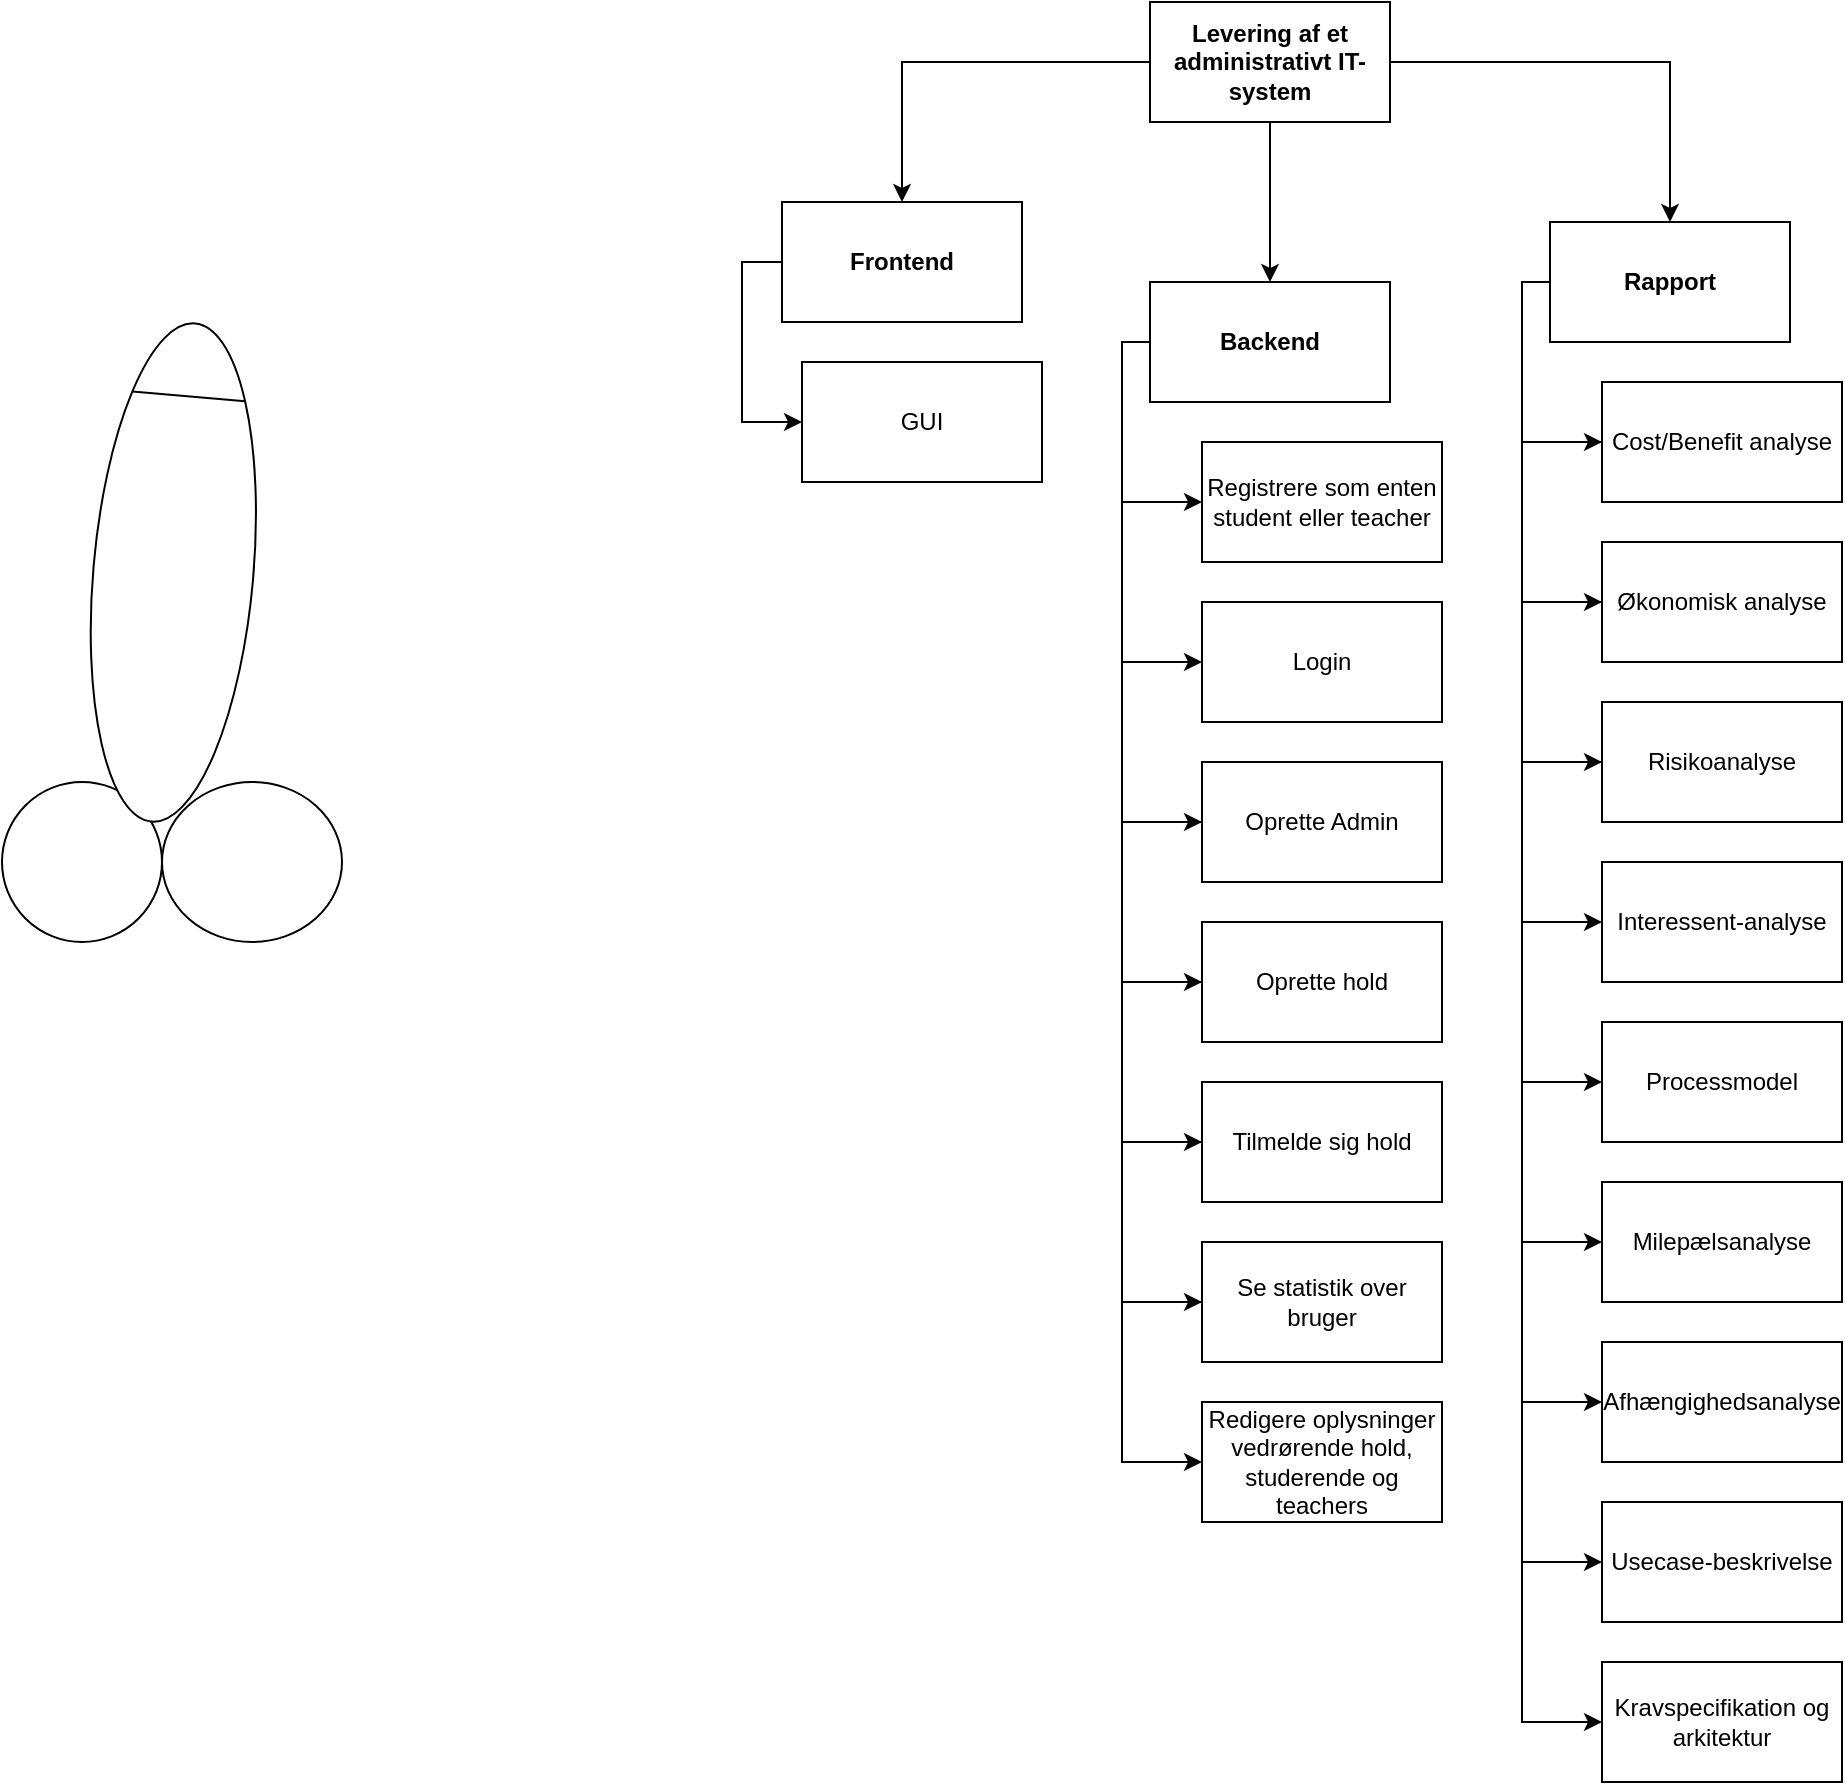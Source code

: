 <mxfile version="12.7.7" type="github">
  <diagram id="3AZzIE220VFOiJiIbyjP" name="Page-1">
    <mxGraphModel dx="2500" dy="934" grid="1" gridSize="10" guides="1" tooltips="1" connect="1" arrows="1" fold="1" page="1" pageScale="1" pageWidth="827" pageHeight="1169" math="0" shadow="0">
      <root>
        <mxCell id="0" />
        <mxCell id="1" parent="0" />
        <mxCell id="Jk5qHnKGdOJ1nb1w-nt2-3" value="" style="edgeStyle=orthogonalEdgeStyle;rounded=0;orthogonalLoop=1;jettySize=auto;html=1;" parent="1" source="Jk5qHnKGdOJ1nb1w-nt2-1" target="Jk5qHnKGdOJ1nb1w-nt2-2" edge="1">
          <mxGeometry relative="1" as="geometry" />
        </mxCell>
        <mxCell id="Jk5qHnKGdOJ1nb1w-nt2-5" value="" style="edgeStyle=orthogonalEdgeStyle;rounded=0;orthogonalLoop=1;jettySize=auto;html=1;" parent="1" source="Jk5qHnKGdOJ1nb1w-nt2-1" target="Jk5qHnKGdOJ1nb1w-nt2-4" edge="1">
          <mxGeometry relative="1" as="geometry" />
        </mxCell>
        <mxCell id="Jk5qHnKGdOJ1nb1w-nt2-7" value="" style="edgeStyle=orthogonalEdgeStyle;rounded=0;orthogonalLoop=1;jettySize=auto;html=1;" parent="1" source="Jk5qHnKGdOJ1nb1w-nt2-1" target="Jk5qHnKGdOJ1nb1w-nt2-6" edge="1">
          <mxGeometry relative="1" as="geometry" />
        </mxCell>
        <mxCell id="Jk5qHnKGdOJ1nb1w-nt2-1" value="&lt;b&gt;Levering af et administrativt IT-system&lt;/b&gt;" style="rounded=0;whiteSpace=wrap;html=1;" parent="1" vertex="1">
          <mxGeometry x="294" y="40" width="120" height="60" as="geometry" />
        </mxCell>
        <mxCell id="Ops0DvnB60AxqXnKlPGb-2" value="" style="edgeStyle=orthogonalEdgeStyle;rounded=0;orthogonalLoop=1;jettySize=auto;html=1;" parent="1" source="Jk5qHnKGdOJ1nb1w-nt2-6" target="Ops0DvnB60AxqXnKlPGb-1" edge="1">
          <mxGeometry relative="1" as="geometry">
            <Array as="points">
              <mxPoint x="480" y="180" />
              <mxPoint x="480" y="260" />
            </Array>
          </mxGeometry>
        </mxCell>
        <mxCell id="2z4ijSv8l3djSHBPxvHV-10" value="" style="edgeStyle=orthogonalEdgeStyle;rounded=0;orthogonalLoop=1;jettySize=auto;html=1;entryX=0;entryY=0.5;entryDx=0;entryDy=0;" edge="1" parent="1" source="Jk5qHnKGdOJ1nb1w-nt2-6" target="2z4ijSv8l3djSHBPxvHV-12">
          <mxGeometry relative="1" as="geometry">
            <mxPoint x="510" y="670" as="targetPoint" />
            <Array as="points">
              <mxPoint x="480" y="180" />
              <mxPoint x="480" y="660" />
            </Array>
          </mxGeometry>
        </mxCell>
        <mxCell id="Jk5qHnKGdOJ1nb1w-nt2-6" value="&lt;b&gt;Rapport&lt;/b&gt;" style="rounded=0;whiteSpace=wrap;html=1;" parent="1" vertex="1">
          <mxGeometry x="494" y="150" width="120" height="60" as="geometry" />
        </mxCell>
        <mxCell id="Ops0DvnB60AxqXnKlPGb-4" value="" style="edgeStyle=orthogonalEdgeStyle;rounded=0;orthogonalLoop=1;jettySize=auto;html=1;" parent="1" source="Ops0DvnB60AxqXnKlPGb-1" target="Ops0DvnB60AxqXnKlPGb-3" edge="1">
          <mxGeometry relative="1" as="geometry">
            <Array as="points">
              <mxPoint x="480" y="260" />
              <mxPoint x="480" y="340" />
            </Array>
          </mxGeometry>
        </mxCell>
        <mxCell id="Ops0DvnB60AxqXnKlPGb-1" value="Cost/Benefit analyse" style="rounded=0;whiteSpace=wrap;html=1;" parent="1" vertex="1">
          <mxGeometry x="520" y="230" width="120" height="60" as="geometry" />
        </mxCell>
        <mxCell id="Ops0DvnB60AxqXnKlPGb-6" value="" style="edgeStyle=orthogonalEdgeStyle;rounded=0;orthogonalLoop=1;jettySize=auto;html=1;" parent="1" source="Ops0DvnB60AxqXnKlPGb-3" target="Ops0DvnB60AxqXnKlPGb-5" edge="1">
          <mxGeometry relative="1" as="geometry">
            <Array as="points">
              <mxPoint x="480" y="340" />
              <mxPoint x="480" y="420" />
            </Array>
          </mxGeometry>
        </mxCell>
        <mxCell id="Ops0DvnB60AxqXnKlPGb-3" value="Økonomisk analyse" style="rounded=0;whiteSpace=wrap;html=1;" parent="1" vertex="1">
          <mxGeometry x="520" y="310" width="120" height="60" as="geometry" />
        </mxCell>
        <mxCell id="Ops0DvnB60AxqXnKlPGb-8" value="" style="edgeStyle=orthogonalEdgeStyle;rounded=0;orthogonalLoop=1;jettySize=auto;html=1;entryX=0;entryY=0.5;entryDx=0;entryDy=0;" parent="1" source="Ops0DvnB60AxqXnKlPGb-5" target="Ops0DvnB60AxqXnKlPGb-7" edge="1">
          <mxGeometry relative="1" as="geometry">
            <Array as="points">
              <mxPoint x="480" y="420" />
              <mxPoint x="480" y="500" />
            </Array>
          </mxGeometry>
        </mxCell>
        <mxCell id="Ops0DvnB60AxqXnKlPGb-5" value="Risikoanalyse" style="rounded=0;whiteSpace=wrap;html=1;" parent="1" vertex="1">
          <mxGeometry x="520" y="390" width="120" height="60" as="geometry" />
        </mxCell>
        <mxCell id="Ops0DvnB60AxqXnKlPGb-10" value="" style="edgeStyle=orthogonalEdgeStyle;rounded=0;orthogonalLoop=1;jettySize=auto;html=1;" parent="1" target="Ops0DvnB60AxqXnKlPGb-9" edge="1">
          <mxGeometry relative="1" as="geometry">
            <Array as="points">
              <mxPoint x="480" y="580" />
            </Array>
            <mxPoint x="480" y="500" as="sourcePoint" />
          </mxGeometry>
        </mxCell>
        <mxCell id="Ops0DvnB60AxqXnKlPGb-7" value="Interessent-analyse" style="rounded=0;whiteSpace=wrap;html=1;" parent="1" vertex="1">
          <mxGeometry x="520" y="470" width="120" height="60" as="geometry" />
        </mxCell>
        <mxCell id="Ops0DvnB60AxqXnKlPGb-9" value="Processmodel" style="rounded=0;whiteSpace=wrap;html=1;" parent="1" vertex="1">
          <mxGeometry x="520" y="550" width="120" height="60" as="geometry" />
        </mxCell>
        <mxCell id="Jk5qHnKGdOJ1nb1w-nt2-15" value="" style="edgeStyle=orthogonalEdgeStyle;rounded=0;orthogonalLoop=1;jettySize=auto;html=1;" parent="1" source="Jk5qHnKGdOJ1nb1w-nt2-4" target="Jk5qHnKGdOJ1nb1w-nt2-14" edge="1">
          <mxGeometry relative="1" as="geometry">
            <Array as="points">
              <mxPoint x="280" y="210" />
              <mxPoint x="280" y="290" />
            </Array>
          </mxGeometry>
        </mxCell>
        <mxCell id="Jk5qHnKGdOJ1nb1w-nt2-4" value="&lt;b&gt;Backend&lt;/b&gt;" style="rounded=0;whiteSpace=wrap;html=1;" parent="1" vertex="1">
          <mxGeometry x="294" y="180" width="120" height="60" as="geometry" />
        </mxCell>
        <mxCell id="Jk5qHnKGdOJ1nb1w-nt2-20" value="" style="edgeStyle=orthogonalEdgeStyle;rounded=0;orthogonalLoop=1;jettySize=auto;html=1;" parent="1" target="Jk5qHnKGdOJ1nb1w-nt2-19" edge="1">
          <mxGeometry relative="1" as="geometry">
            <mxPoint x="280" y="290" as="sourcePoint" />
            <Array as="points">
              <mxPoint x="280" y="370" />
            </Array>
          </mxGeometry>
        </mxCell>
        <mxCell id="Jk5qHnKGdOJ1nb1w-nt2-14" value="Registrere som enten student eller teacher" style="rounded=0;whiteSpace=wrap;html=1;" parent="1" vertex="1">
          <mxGeometry x="320" y="260" width="120" height="60" as="geometry" />
        </mxCell>
        <mxCell id="Jk5qHnKGdOJ1nb1w-nt2-22" value="" style="edgeStyle=orthogonalEdgeStyle;rounded=0;orthogonalLoop=1;jettySize=auto;html=1;" parent="1" target="Jk5qHnKGdOJ1nb1w-nt2-21" edge="1">
          <mxGeometry relative="1" as="geometry">
            <mxPoint x="280" y="370" as="sourcePoint" />
            <Array as="points">
              <mxPoint x="280" y="450" />
            </Array>
          </mxGeometry>
        </mxCell>
        <mxCell id="Jk5qHnKGdOJ1nb1w-nt2-19" value="Login" style="rounded=0;whiteSpace=wrap;html=1;" parent="1" vertex="1">
          <mxGeometry x="320" y="340" width="120" height="60" as="geometry" />
        </mxCell>
        <mxCell id="Jk5qHnKGdOJ1nb1w-nt2-24" value="" style="edgeStyle=orthogonalEdgeStyle;rounded=0;orthogonalLoop=1;jettySize=auto;html=1;" parent="1" source="Jk5qHnKGdOJ1nb1w-nt2-21" target="Jk5qHnKGdOJ1nb1w-nt2-23" edge="1">
          <mxGeometry relative="1" as="geometry">
            <Array as="points">
              <mxPoint x="280" y="450" />
              <mxPoint x="280" y="530" />
            </Array>
          </mxGeometry>
        </mxCell>
        <mxCell id="Jk5qHnKGdOJ1nb1w-nt2-21" value="Oprette Admin" style="rounded=0;whiteSpace=wrap;html=1;" parent="1" vertex="1">
          <mxGeometry x="320" y="420" width="120" height="60" as="geometry" />
        </mxCell>
        <mxCell id="Jk5qHnKGdOJ1nb1w-nt2-26" value="" style="edgeStyle=orthogonalEdgeStyle;rounded=0;orthogonalLoop=1;jettySize=auto;html=1;" parent="1" source="Jk5qHnKGdOJ1nb1w-nt2-23" target="Jk5qHnKGdOJ1nb1w-nt2-25" edge="1">
          <mxGeometry relative="1" as="geometry">
            <Array as="points">
              <mxPoint x="280" y="530" />
              <mxPoint x="280" y="610" />
            </Array>
          </mxGeometry>
        </mxCell>
        <mxCell id="Jk5qHnKGdOJ1nb1w-nt2-23" value="Oprette hold" style="rounded=0;whiteSpace=wrap;html=1;" parent="1" vertex="1">
          <mxGeometry x="320" y="500" width="120" height="60" as="geometry" />
        </mxCell>
        <mxCell id="Jk5qHnKGdOJ1nb1w-nt2-25" value="Tilmelde sig hold" style="rounded=0;whiteSpace=wrap;html=1;" parent="1" vertex="1">
          <mxGeometry x="320" y="580" width="120" height="60" as="geometry" />
        </mxCell>
        <mxCell id="Ops0DvnB60AxqXnKlPGb-12" value="" style="edgeStyle=orthogonalEdgeStyle;rounded=0;orthogonalLoop=1;jettySize=auto;html=1;" parent="1" source="Jk5qHnKGdOJ1nb1w-nt2-2" target="Ops0DvnB60AxqXnKlPGb-11" edge="1">
          <mxGeometry relative="1" as="geometry">
            <Array as="points">
              <mxPoint x="90" y="170" />
              <mxPoint x="90" y="250" />
            </Array>
          </mxGeometry>
        </mxCell>
        <mxCell id="Jk5qHnKGdOJ1nb1w-nt2-2" value="&lt;b&gt;Frontend&lt;/b&gt;" style="rounded=0;whiteSpace=wrap;html=1;" parent="1" vertex="1">
          <mxGeometry x="110" y="140" width="120" height="60" as="geometry" />
        </mxCell>
        <mxCell id="Ops0DvnB60AxqXnKlPGb-11" value="GUI" style="rounded=0;whiteSpace=wrap;html=1;" parent="1" vertex="1">
          <mxGeometry x="120" y="220" width="120" height="60" as="geometry" />
        </mxCell>
        <mxCell id="8eeV8tq8h-48ASQIdsPf-1" value="" style="ellipse;whiteSpace=wrap;html=1;" parent="1" vertex="1">
          <mxGeometry x="-280" y="430" width="80" height="80" as="geometry" />
        </mxCell>
        <mxCell id="8eeV8tq8h-48ASQIdsPf-2" value="" style="ellipse;whiteSpace=wrap;html=1;" parent="1" vertex="1">
          <mxGeometry x="-200" y="430" width="90" height="80" as="geometry" />
        </mxCell>
        <mxCell id="8eeV8tq8h-48ASQIdsPf-3" value="" style="ellipse;whiteSpace=wrap;html=1;rotation=95;" parent="1" vertex="1">
          <mxGeometry x="-319.33" y="285.25" width="250" height="80" as="geometry" />
        </mxCell>
        <mxCell id="8eeV8tq8h-48ASQIdsPf-4" value="" style="endArrow=none;html=1;exitX=0;exitY=1;exitDx=0;exitDy=0;entryX=0;entryY=0;entryDx=0;entryDy=0;" parent="1" source="8eeV8tq8h-48ASQIdsPf-3" target="8eeV8tq8h-48ASQIdsPf-3" edge="1">
          <mxGeometry width="50" height="50" relative="1" as="geometry">
            <mxPoint x="-90" y="420" as="sourcePoint" />
            <mxPoint x="-40" y="370" as="targetPoint" />
          </mxGeometry>
        </mxCell>
        <mxCell id="2z4ijSv8l3djSHBPxvHV-2" value="" style="edgeStyle=orthogonalEdgeStyle;rounded=0;orthogonalLoop=1;jettySize=auto;html=1;" edge="1" parent="1">
          <mxGeometry relative="1" as="geometry">
            <Array as="points">
              <mxPoint x="280" y="610" />
              <mxPoint x="280" y="690" />
            </Array>
            <mxPoint x="320" y="610" as="sourcePoint" />
            <mxPoint x="320" y="690" as="targetPoint" />
          </mxGeometry>
        </mxCell>
        <mxCell id="2z4ijSv8l3djSHBPxvHV-3" value="" style="edgeStyle=orthogonalEdgeStyle;rounded=0;orthogonalLoop=1;jettySize=auto;html=1;" edge="1" parent="1">
          <mxGeometry relative="1" as="geometry">
            <Array as="points">
              <mxPoint x="280" y="690" />
              <mxPoint x="280" y="770" />
            </Array>
            <mxPoint x="320" y="690" as="sourcePoint" />
            <mxPoint x="320" y="770" as="targetPoint" />
          </mxGeometry>
        </mxCell>
        <mxCell id="2z4ijSv8l3djSHBPxvHV-4" value="Redigere oplysninger vedrørende hold, studerende og teachers" style="rounded=0;whiteSpace=wrap;html=1;" vertex="1" parent="1">
          <mxGeometry x="320" y="740" width="120" height="60" as="geometry" />
        </mxCell>
        <mxCell id="2z4ijSv8l3djSHBPxvHV-6" value="Se statistik over bruger" style="rounded=0;whiteSpace=wrap;html=1;" vertex="1" parent="1">
          <mxGeometry x="320" y="660" width="120" height="60" as="geometry" />
        </mxCell>
        <mxCell id="2z4ijSv8l3djSHBPxvHV-11" value="Afhængighedsanalyse" style="rounded=0;whiteSpace=wrap;html=1;" vertex="1" parent="1">
          <mxGeometry x="520" y="710" width="120" height="60" as="geometry" />
        </mxCell>
        <mxCell id="2z4ijSv8l3djSHBPxvHV-13" value="" style="edgeStyle=orthogonalEdgeStyle;rounded=0;orthogonalLoop=1;jettySize=auto;html=1;entryX=0;entryY=0.5;entryDx=0;entryDy=0;" edge="1" parent="1" target="2z4ijSv8l3djSHBPxvHV-11">
          <mxGeometry relative="1" as="geometry">
            <mxPoint x="480" y="660" as="sourcePoint" />
            <mxPoint x="480" y="770" as="targetPoint" />
            <Array as="points">
              <mxPoint x="480" y="660" />
              <mxPoint x="480" y="740" />
            </Array>
          </mxGeometry>
        </mxCell>
        <mxCell id="2z4ijSv8l3djSHBPxvHV-12" value="Milepælsanalyse" style="rounded=0;whiteSpace=wrap;html=1;" vertex="1" parent="1">
          <mxGeometry x="520" y="630" width="120" height="60" as="geometry" />
        </mxCell>
        <mxCell id="2z4ijSv8l3djSHBPxvHV-15" value="" style="edgeStyle=orthogonalEdgeStyle;rounded=0;orthogonalLoop=1;jettySize=auto;html=1;entryX=0;entryY=0.5;entryDx=0;entryDy=0;" edge="1" parent="1">
          <mxGeometry relative="1" as="geometry">
            <mxPoint x="480" y="740" as="sourcePoint" />
            <mxPoint x="520" y="820" as="targetPoint" />
            <Array as="points">
              <mxPoint x="480" y="740" />
              <mxPoint x="480" y="820" />
            </Array>
          </mxGeometry>
        </mxCell>
        <mxCell id="2z4ijSv8l3djSHBPxvHV-16" value="Usecase-beskrivelse" style="rounded=0;whiteSpace=wrap;html=1;" vertex="1" parent="1">
          <mxGeometry x="520" y="790" width="120" height="60" as="geometry" />
        </mxCell>
        <mxCell id="2z4ijSv8l3djSHBPxvHV-19" value="Kravspecifikation og arkitektur" style="rounded=0;whiteSpace=wrap;html=1;" vertex="1" parent="1">
          <mxGeometry x="520" y="870" width="120" height="60" as="geometry" />
        </mxCell>
        <mxCell id="2z4ijSv8l3djSHBPxvHV-20" value="" style="edgeStyle=orthogonalEdgeStyle;rounded=0;orthogonalLoop=1;jettySize=auto;html=1;entryX=0;entryY=0.5;entryDx=0;entryDy=0;" edge="1" parent="1">
          <mxGeometry relative="1" as="geometry">
            <mxPoint x="480" y="820" as="sourcePoint" />
            <mxPoint x="520" y="900" as="targetPoint" />
            <Array as="points">
              <mxPoint x="480" y="820" />
              <mxPoint x="480" y="900" />
            </Array>
          </mxGeometry>
        </mxCell>
      </root>
    </mxGraphModel>
  </diagram>
</mxfile>
